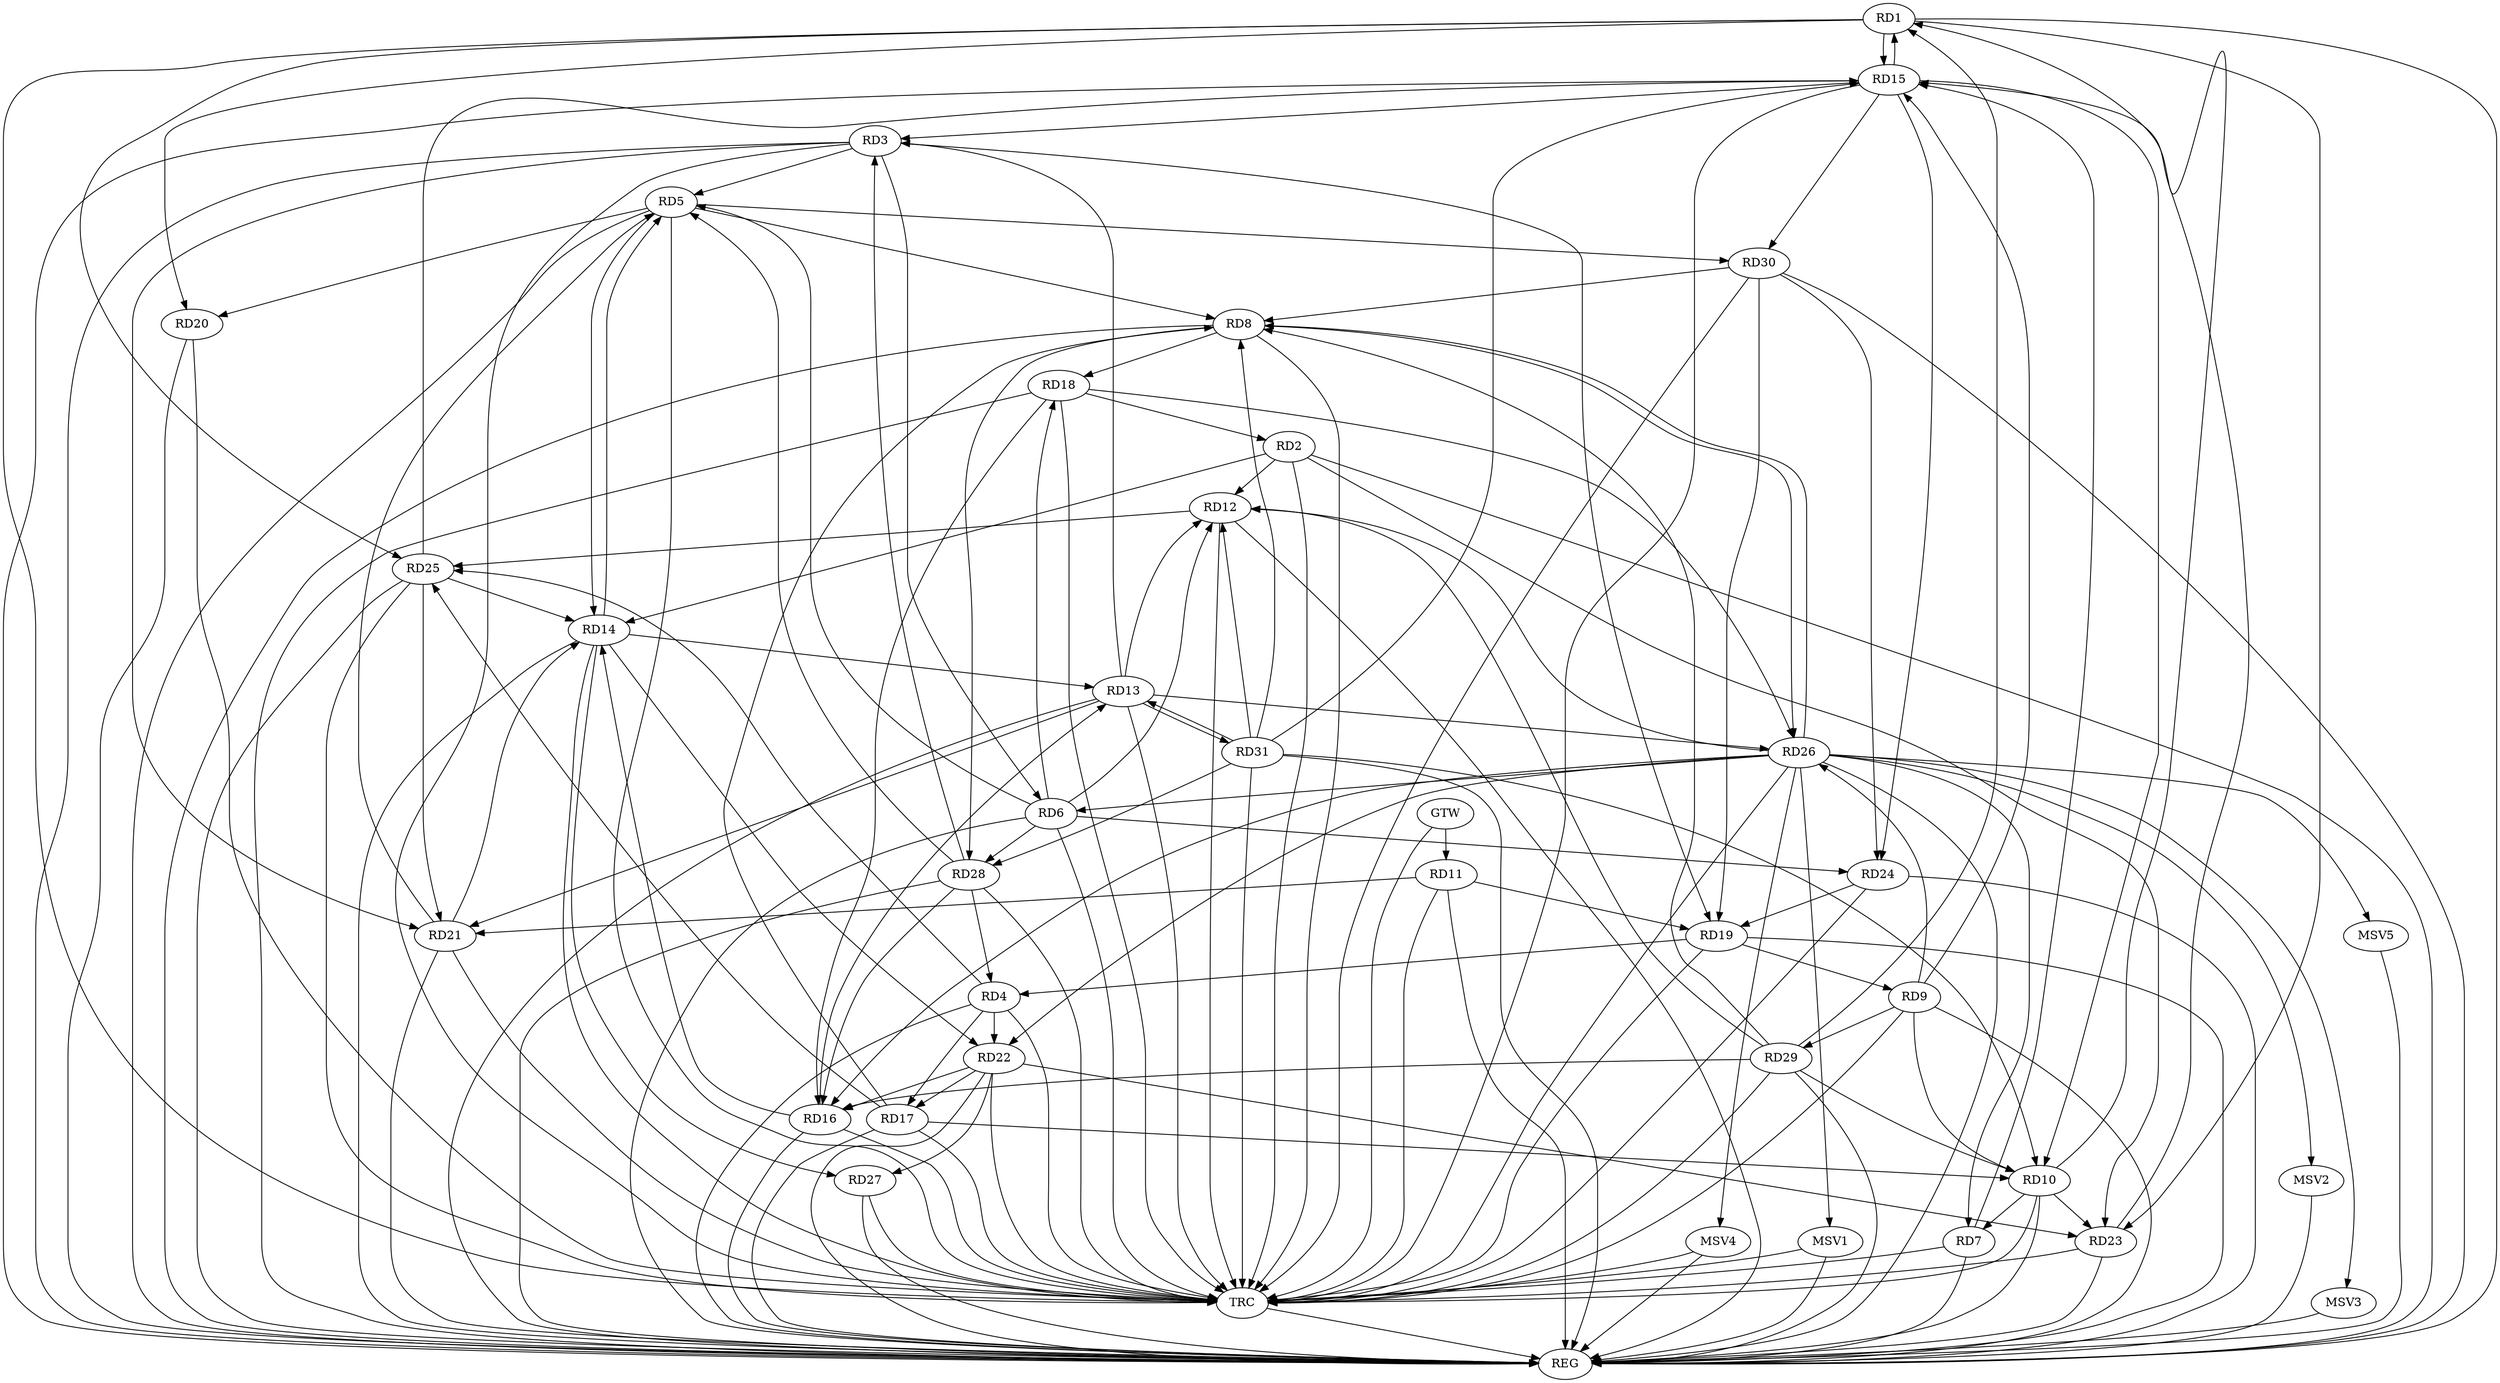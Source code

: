 strict digraph G {
  RD1 [ label="RD1" ];
  RD2 [ label="RD2" ];
  RD3 [ label="RD3" ];
  RD4 [ label="RD4" ];
  RD5 [ label="RD5" ];
  RD6 [ label="RD6" ];
  RD7 [ label="RD7" ];
  RD8 [ label="RD8" ];
  RD9 [ label="RD9" ];
  RD10 [ label="RD10" ];
  RD11 [ label="RD11" ];
  RD12 [ label="RD12" ];
  RD13 [ label="RD13" ];
  RD14 [ label="RD14" ];
  RD15 [ label="RD15" ];
  RD16 [ label="RD16" ];
  RD17 [ label="RD17" ];
  RD18 [ label="RD18" ];
  RD19 [ label="RD19" ];
  RD20 [ label="RD20" ];
  RD21 [ label="RD21" ];
  RD22 [ label="RD22" ];
  RD23 [ label="RD23" ];
  RD24 [ label="RD24" ];
  RD25 [ label="RD25" ];
  RD26 [ label="RD26" ];
  RD27 [ label="RD27" ];
  RD28 [ label="RD28" ];
  RD29 [ label="RD29" ];
  RD30 [ label="RD30" ];
  RD31 [ label="RD31" ];
  GTW [ label="GTW" ];
  REG [ label="REG" ];
  TRC [ label="TRC" ];
  MSV1 [ label="MSV1" ];
  MSV2 [ label="MSV2" ];
  MSV3 [ label="MSV3" ];
  MSV4 [ label="MSV4" ];
  MSV5 [ label="MSV5" ];
  RD10 -> RD1;
  RD1 -> RD15;
  RD15 -> RD1;
  RD1 -> RD20;
  RD1 -> RD23;
  RD1 -> RD25;
  RD29 -> RD1;
  RD2 -> RD12;
  RD2 -> RD14;
  RD18 -> RD2;
  RD2 -> RD23;
  RD3 -> RD5;
  RD3 -> RD6;
  RD13 -> RD3;
  RD15 -> RD3;
  RD3 -> RD19;
  RD3 -> RD21;
  RD28 -> RD3;
  RD4 -> RD17;
  RD19 -> RD4;
  RD4 -> RD22;
  RD4 -> RD25;
  RD28 -> RD4;
  RD6 -> RD5;
  RD5 -> RD8;
  RD5 -> RD14;
  RD14 -> RD5;
  RD5 -> RD20;
  RD21 -> RD5;
  RD28 -> RD5;
  RD5 -> RD30;
  RD6 -> RD12;
  RD6 -> RD18;
  RD6 -> RD24;
  RD26 -> RD6;
  RD6 -> RD28;
  RD10 -> RD7;
  RD7 -> RD15;
  RD26 -> RD7;
  RD17 -> RD8;
  RD8 -> RD18;
  RD8 -> RD26;
  RD26 -> RD8;
  RD8 -> RD28;
  RD29 -> RD8;
  RD30 -> RD8;
  RD31 -> RD8;
  RD9 -> RD10;
  RD9 -> RD15;
  RD19 -> RD9;
  RD9 -> RD26;
  RD9 -> RD29;
  RD15 -> RD10;
  RD17 -> RD10;
  RD10 -> RD23;
  RD29 -> RD10;
  RD31 -> RD10;
  RD11 -> RD19;
  RD11 -> RD21;
  RD13 -> RD12;
  RD12 -> RD25;
  RD26 -> RD12;
  RD29 -> RD12;
  RD31 -> RD12;
  RD14 -> RD13;
  RD16 -> RD13;
  RD13 -> RD21;
  RD13 -> RD26;
  RD13 -> RD31;
  RD31 -> RD13;
  RD16 -> RD14;
  RD21 -> RD14;
  RD14 -> RD22;
  RD25 -> RD14;
  RD14 -> RD27;
  RD23 -> RD15;
  RD15 -> RD24;
  RD25 -> RD15;
  RD15 -> RD30;
  RD31 -> RD15;
  RD18 -> RD16;
  RD22 -> RD16;
  RD26 -> RD16;
  RD28 -> RD16;
  RD29 -> RD16;
  RD22 -> RD17;
  RD17 -> RD25;
  RD18 -> RD26;
  RD24 -> RD19;
  RD30 -> RD19;
  RD25 -> RD21;
  RD22 -> RD23;
  RD26 -> RD22;
  RD22 -> RD27;
  RD30 -> RD24;
  RD31 -> RD28;
  GTW -> RD11;
  RD1 -> REG;
  RD2 -> REG;
  RD3 -> REG;
  RD4 -> REG;
  RD5 -> REG;
  RD6 -> REG;
  RD7 -> REG;
  RD8 -> REG;
  RD9 -> REG;
  RD10 -> REG;
  RD11 -> REG;
  RD12 -> REG;
  RD13 -> REG;
  RD14 -> REG;
  RD15 -> REG;
  RD16 -> REG;
  RD17 -> REG;
  RD18 -> REG;
  RD19 -> REG;
  RD20 -> REG;
  RD21 -> REG;
  RD22 -> REG;
  RD23 -> REG;
  RD24 -> REG;
  RD25 -> REG;
  RD26 -> REG;
  RD27 -> REG;
  RD28 -> REG;
  RD29 -> REG;
  RD30 -> REG;
  RD31 -> REG;
  RD1 -> TRC;
  RD2 -> TRC;
  RD3 -> TRC;
  RD4 -> TRC;
  RD5 -> TRC;
  RD6 -> TRC;
  RD7 -> TRC;
  RD8 -> TRC;
  RD9 -> TRC;
  RD10 -> TRC;
  RD11 -> TRC;
  RD12 -> TRC;
  RD13 -> TRC;
  RD14 -> TRC;
  RD15 -> TRC;
  RD16 -> TRC;
  RD17 -> TRC;
  RD18 -> TRC;
  RD19 -> TRC;
  RD20 -> TRC;
  RD21 -> TRC;
  RD22 -> TRC;
  RD23 -> TRC;
  RD24 -> TRC;
  RD25 -> TRC;
  RD26 -> TRC;
  RD27 -> TRC;
  RD28 -> TRC;
  RD29 -> TRC;
  RD30 -> TRC;
  RD31 -> TRC;
  GTW -> TRC;
  TRC -> REG;
  RD26 -> MSV1;
  MSV1 -> REG;
  MSV1 -> TRC;
  RD26 -> MSV2;
  RD26 -> MSV3;
  RD26 -> MSV4;
  MSV2 -> REG;
  MSV3 -> REG;
  MSV4 -> REG;
  MSV4 -> TRC;
  RD26 -> MSV5;
  MSV5 -> REG;
}
